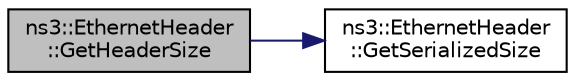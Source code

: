 digraph "ns3::EthernetHeader::GetHeaderSize"
{
 // LATEX_PDF_SIZE
  edge [fontname="Helvetica",fontsize="10",labelfontname="Helvetica",labelfontsize="10"];
  node [fontname="Helvetica",fontsize="10",shape=record];
  rankdir="LR";
  Node1 [label="ns3::EthernetHeader\l::GetHeaderSize",height=0.2,width=0.4,color="black", fillcolor="grey75", style="filled", fontcolor="black",tooltip=" "];
  Node1 -> Node2 [color="midnightblue",fontsize="10",style="solid",fontname="Helvetica"];
  Node2 [label="ns3::EthernetHeader\l::GetSerializedSize",height=0.2,width=0.4,color="black", fillcolor="white", style="filled",URL="$classns3_1_1_ethernet_header.html#a8ae1fe5d48e2ebb72b706b14ca42175f",tooltip=" "];
}
